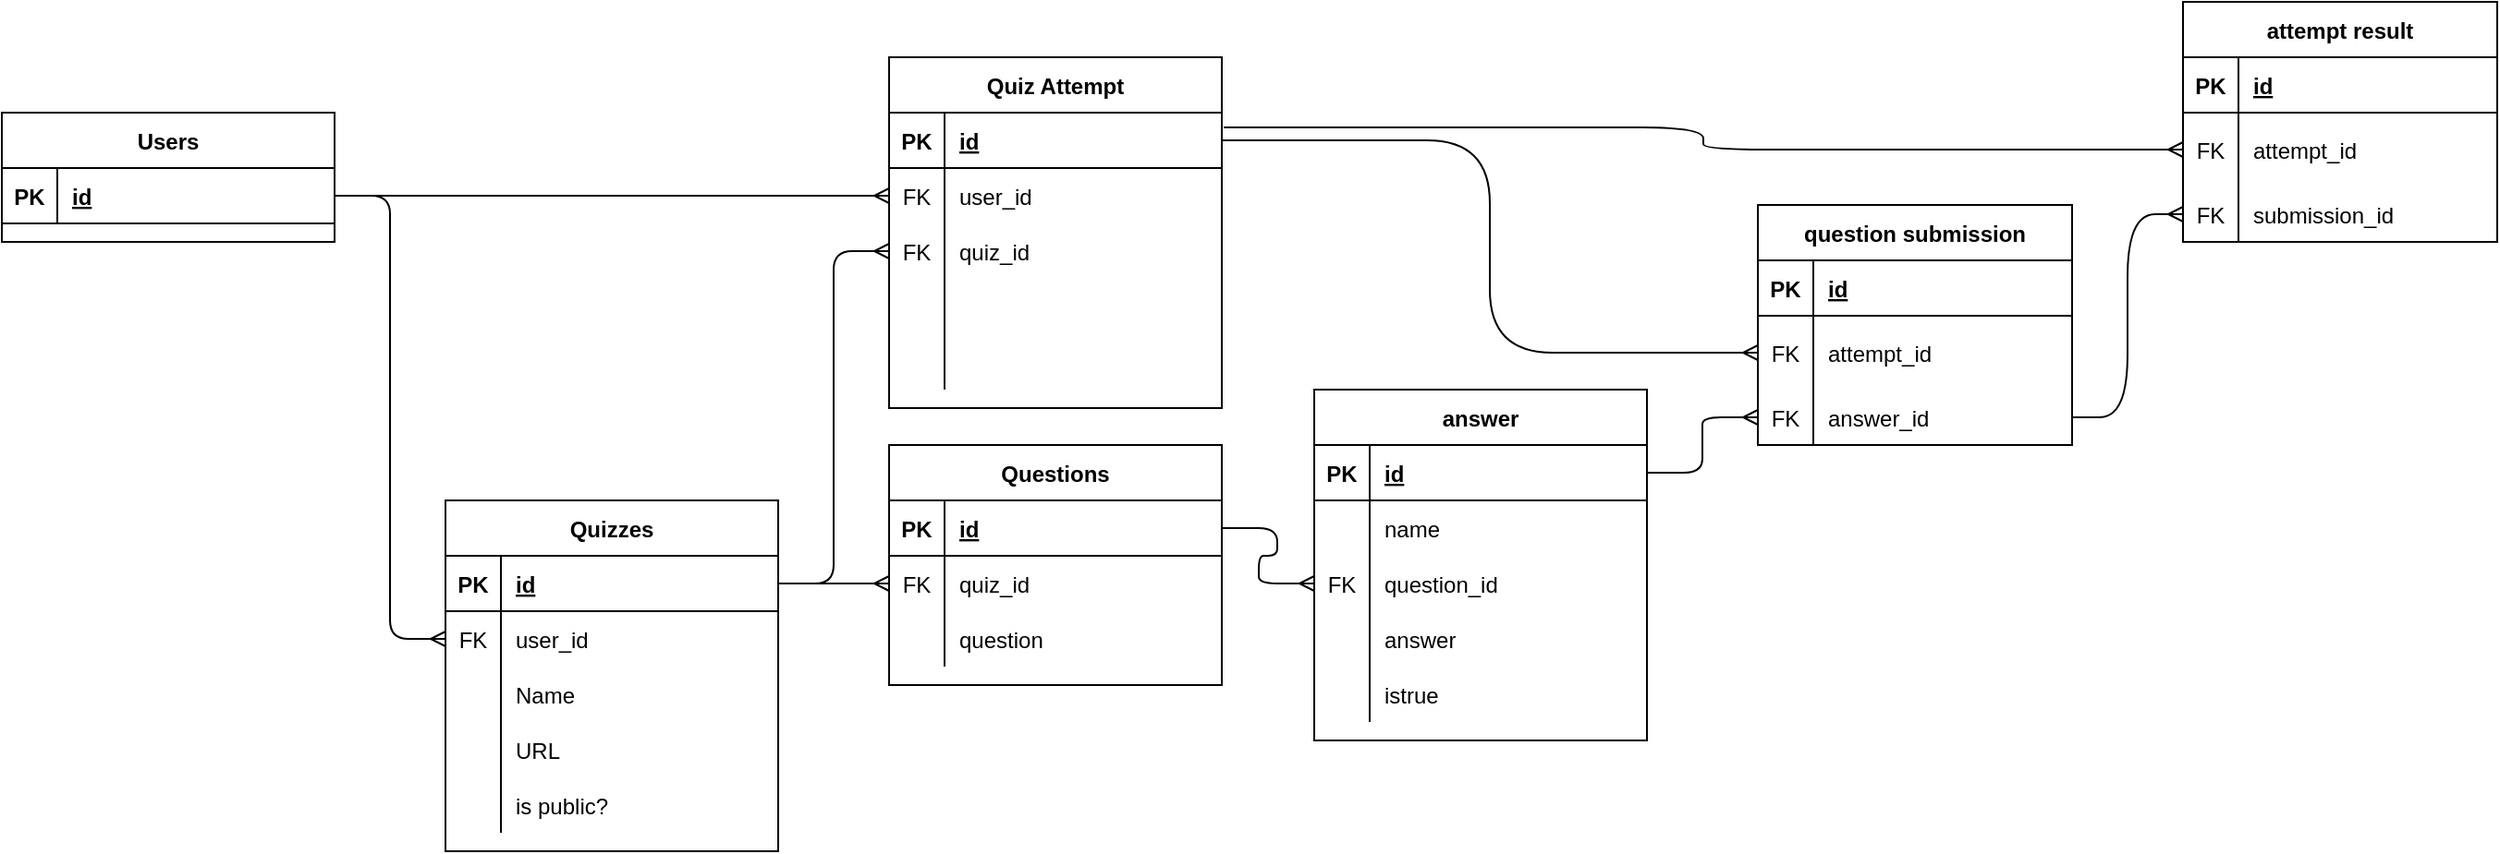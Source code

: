 <mxfile version="13.10.4" type="github">
  <diagram id="rns0u1nfgmBYsvCwoi5d" name="Page-1">
    <mxGraphModel dx="2415" dy="905" grid="1" gridSize="10" guides="1" tooltips="1" connect="1" arrows="1" fold="1" page="1" pageScale="1" pageWidth="827" pageHeight="1169" math="0" shadow="0">
      <root>
        <mxCell id="0" />
        <mxCell id="1" parent="0" />
        <mxCell id="rZR9b4DwEJ2o0DF0y7g5-1" value="Users" style="shape=table;startSize=30;container=1;collapsible=1;childLayout=tableLayout;fixedRows=1;rowLines=0;fontStyle=1;align=center;resizeLast=1;" parent="1" vertex="1">
          <mxGeometry x="-370" y="160" width="180" height="70" as="geometry" />
        </mxCell>
        <mxCell id="rZR9b4DwEJ2o0DF0y7g5-2" value="" style="shape=partialRectangle;collapsible=0;dropTarget=0;pointerEvents=0;fillColor=none;top=0;left=0;bottom=1;right=0;points=[[0,0.5],[1,0.5]];portConstraint=eastwest;" parent="rZR9b4DwEJ2o0DF0y7g5-1" vertex="1">
          <mxGeometry y="30" width="180" height="30" as="geometry" />
        </mxCell>
        <mxCell id="rZR9b4DwEJ2o0DF0y7g5-3" value="PK" style="shape=partialRectangle;connectable=0;fillColor=none;top=0;left=0;bottom=0;right=0;fontStyle=1;overflow=hidden;" parent="rZR9b4DwEJ2o0DF0y7g5-2" vertex="1">
          <mxGeometry width="30" height="30" as="geometry" />
        </mxCell>
        <mxCell id="rZR9b4DwEJ2o0DF0y7g5-4" value="id" style="shape=partialRectangle;connectable=0;fillColor=none;top=0;left=0;bottom=0;right=0;align=left;spacingLeft=6;fontStyle=5;overflow=hidden;" parent="rZR9b4DwEJ2o0DF0y7g5-2" vertex="1">
          <mxGeometry x="30" width="150" height="30" as="geometry" />
        </mxCell>
        <mxCell id="rZR9b4DwEJ2o0DF0y7g5-14" value="Quizzes" style="shape=table;startSize=30;container=1;collapsible=1;childLayout=tableLayout;fixedRows=1;rowLines=0;fontStyle=1;align=center;resizeLast=1;" parent="1" vertex="1">
          <mxGeometry x="-130" y="370" width="180" height="190" as="geometry" />
        </mxCell>
        <mxCell id="rZR9b4DwEJ2o0DF0y7g5-15" value="" style="shape=partialRectangle;collapsible=0;dropTarget=0;pointerEvents=0;fillColor=none;top=0;left=0;bottom=1;right=0;points=[[0,0.5],[1,0.5]];portConstraint=eastwest;" parent="rZR9b4DwEJ2o0DF0y7g5-14" vertex="1">
          <mxGeometry y="30" width="180" height="30" as="geometry" />
        </mxCell>
        <mxCell id="rZR9b4DwEJ2o0DF0y7g5-16" value="PK" style="shape=partialRectangle;connectable=0;fillColor=none;top=0;left=0;bottom=0;right=0;fontStyle=1;overflow=hidden;" parent="rZR9b4DwEJ2o0DF0y7g5-15" vertex="1">
          <mxGeometry width="30" height="30" as="geometry" />
        </mxCell>
        <mxCell id="rZR9b4DwEJ2o0DF0y7g5-17" value="id" style="shape=partialRectangle;connectable=0;fillColor=none;top=0;left=0;bottom=0;right=0;align=left;spacingLeft=6;fontStyle=5;overflow=hidden;" parent="rZR9b4DwEJ2o0DF0y7g5-15" vertex="1">
          <mxGeometry x="30" width="150" height="30" as="geometry" />
        </mxCell>
        <mxCell id="rZR9b4DwEJ2o0DF0y7g5-18" value="" style="shape=partialRectangle;collapsible=0;dropTarget=0;pointerEvents=0;fillColor=none;top=0;left=0;bottom=0;right=0;points=[[0,0.5],[1,0.5]];portConstraint=eastwest;" parent="rZR9b4DwEJ2o0DF0y7g5-14" vertex="1">
          <mxGeometry y="60" width="180" height="30" as="geometry" />
        </mxCell>
        <mxCell id="rZR9b4DwEJ2o0DF0y7g5-19" value="FK" style="shape=partialRectangle;connectable=0;fillColor=none;top=0;left=0;bottom=0;right=0;editable=1;overflow=hidden;" parent="rZR9b4DwEJ2o0DF0y7g5-18" vertex="1">
          <mxGeometry width="30" height="30" as="geometry" />
        </mxCell>
        <mxCell id="rZR9b4DwEJ2o0DF0y7g5-20" value="user_id" style="shape=partialRectangle;connectable=0;fillColor=none;top=0;left=0;bottom=0;right=0;align=left;spacingLeft=6;overflow=hidden;" parent="rZR9b4DwEJ2o0DF0y7g5-18" vertex="1">
          <mxGeometry x="30" width="150" height="30" as="geometry" />
        </mxCell>
        <mxCell id="rZR9b4DwEJ2o0DF0y7g5-21" value="" style="shape=partialRectangle;collapsible=0;dropTarget=0;pointerEvents=0;fillColor=none;top=0;left=0;bottom=0;right=0;points=[[0,0.5],[1,0.5]];portConstraint=eastwest;" parent="rZR9b4DwEJ2o0DF0y7g5-14" vertex="1">
          <mxGeometry y="90" width="180" height="30" as="geometry" />
        </mxCell>
        <mxCell id="rZR9b4DwEJ2o0DF0y7g5-22" value="" style="shape=partialRectangle;connectable=0;fillColor=none;top=0;left=0;bottom=0;right=0;editable=1;overflow=hidden;" parent="rZR9b4DwEJ2o0DF0y7g5-21" vertex="1">
          <mxGeometry width="30" height="30" as="geometry" />
        </mxCell>
        <mxCell id="rZR9b4DwEJ2o0DF0y7g5-23" value="Name" style="shape=partialRectangle;connectable=0;fillColor=none;top=0;left=0;bottom=0;right=0;align=left;spacingLeft=6;overflow=hidden;" parent="rZR9b4DwEJ2o0DF0y7g5-21" vertex="1">
          <mxGeometry x="30" width="150" height="30" as="geometry" />
        </mxCell>
        <mxCell id="rZR9b4DwEJ2o0DF0y7g5-24" value="" style="shape=partialRectangle;collapsible=0;dropTarget=0;pointerEvents=0;fillColor=none;top=0;left=0;bottom=0;right=0;points=[[0,0.5],[1,0.5]];portConstraint=eastwest;" parent="rZR9b4DwEJ2o0DF0y7g5-14" vertex="1">
          <mxGeometry y="120" width="180" height="30" as="geometry" />
        </mxCell>
        <mxCell id="rZR9b4DwEJ2o0DF0y7g5-25" value="" style="shape=partialRectangle;connectable=0;fillColor=none;top=0;left=0;bottom=0;right=0;editable=1;overflow=hidden;" parent="rZR9b4DwEJ2o0DF0y7g5-24" vertex="1">
          <mxGeometry width="30" height="30" as="geometry" />
        </mxCell>
        <mxCell id="rZR9b4DwEJ2o0DF0y7g5-26" value="URL" style="shape=partialRectangle;connectable=0;fillColor=none;top=0;left=0;bottom=0;right=0;align=left;spacingLeft=6;overflow=hidden;" parent="rZR9b4DwEJ2o0DF0y7g5-24" vertex="1">
          <mxGeometry x="30" width="150" height="30" as="geometry" />
        </mxCell>
        <mxCell id="eNl7Bhu4wVigswZDlccV-51" value="" style="shape=partialRectangle;collapsible=0;dropTarget=0;pointerEvents=0;fillColor=none;top=0;left=0;bottom=0;right=0;points=[[0,0.5],[1,0.5]];portConstraint=eastwest;" parent="rZR9b4DwEJ2o0DF0y7g5-14" vertex="1">
          <mxGeometry y="150" width="180" height="30" as="geometry" />
        </mxCell>
        <mxCell id="eNl7Bhu4wVigswZDlccV-52" value="" style="shape=partialRectangle;connectable=0;fillColor=none;top=0;left=0;bottom=0;right=0;editable=1;overflow=hidden;" parent="eNl7Bhu4wVigswZDlccV-51" vertex="1">
          <mxGeometry width="30" height="30" as="geometry" />
        </mxCell>
        <mxCell id="eNl7Bhu4wVigswZDlccV-53" value="is public?" style="shape=partialRectangle;connectable=0;fillColor=none;top=0;left=0;bottom=0;right=0;align=left;spacingLeft=6;overflow=hidden;" parent="eNl7Bhu4wVigswZDlccV-51" vertex="1">
          <mxGeometry x="30" width="150" height="30" as="geometry" />
        </mxCell>
        <mxCell id="rZR9b4DwEJ2o0DF0y7g5-28" value="" style="edgeStyle=entityRelationEdgeStyle;fontSize=12;html=1;endArrow=ERmany;exitX=1;exitY=0.5;exitDx=0;exitDy=0;entryX=0;entryY=0.5;entryDx=0;entryDy=0;" parent="1" source="rZR9b4DwEJ2o0DF0y7g5-2" target="rZR9b4DwEJ2o0DF0y7g5-42" edge="1">
          <mxGeometry width="100" height="100" relative="1" as="geometry">
            <mxPoint x="260" y="420" as="sourcePoint" />
            <mxPoint y="150" as="targetPoint" />
          </mxGeometry>
        </mxCell>
        <mxCell id="rZR9b4DwEJ2o0DF0y7g5-38" value="Quiz Attempt" style="shape=table;startSize=30;container=1;collapsible=1;childLayout=tableLayout;fixedRows=1;rowLines=0;fontStyle=1;align=center;resizeLast=1;" parent="1" vertex="1">
          <mxGeometry x="110" y="130" width="180" height="190" as="geometry" />
        </mxCell>
        <mxCell id="rZR9b4DwEJ2o0DF0y7g5-39" value="" style="shape=partialRectangle;collapsible=0;dropTarget=0;pointerEvents=0;fillColor=none;top=0;left=0;bottom=1;right=0;points=[[0,0.5],[1,0.5]];portConstraint=eastwest;" parent="rZR9b4DwEJ2o0DF0y7g5-38" vertex="1">
          <mxGeometry y="30" width="180" height="30" as="geometry" />
        </mxCell>
        <mxCell id="rZR9b4DwEJ2o0DF0y7g5-40" value="PK" style="shape=partialRectangle;connectable=0;fillColor=none;top=0;left=0;bottom=0;right=0;fontStyle=1;overflow=hidden;" parent="rZR9b4DwEJ2o0DF0y7g5-39" vertex="1">
          <mxGeometry width="30" height="30" as="geometry" />
        </mxCell>
        <mxCell id="rZR9b4DwEJ2o0DF0y7g5-41" value="id" style="shape=partialRectangle;connectable=0;fillColor=none;top=0;left=0;bottom=0;right=0;align=left;spacingLeft=6;fontStyle=5;overflow=hidden;" parent="rZR9b4DwEJ2o0DF0y7g5-39" vertex="1">
          <mxGeometry x="30" width="150" height="30" as="geometry" />
        </mxCell>
        <mxCell id="rZR9b4DwEJ2o0DF0y7g5-42" value="" style="shape=partialRectangle;collapsible=0;dropTarget=0;pointerEvents=0;fillColor=none;top=0;left=0;bottom=0;right=0;points=[[0,0.5],[1,0.5]];portConstraint=eastwest;" parent="rZR9b4DwEJ2o0DF0y7g5-38" vertex="1">
          <mxGeometry y="60" width="180" height="30" as="geometry" />
        </mxCell>
        <mxCell id="rZR9b4DwEJ2o0DF0y7g5-43" value="FK" style="shape=partialRectangle;connectable=0;fillColor=none;top=0;left=0;bottom=0;right=0;editable=1;overflow=hidden;" parent="rZR9b4DwEJ2o0DF0y7g5-42" vertex="1">
          <mxGeometry width="30" height="30" as="geometry" />
        </mxCell>
        <mxCell id="rZR9b4DwEJ2o0DF0y7g5-44" value="user_id" style="shape=partialRectangle;connectable=0;fillColor=none;top=0;left=0;bottom=0;right=0;align=left;spacingLeft=6;overflow=hidden;" parent="rZR9b4DwEJ2o0DF0y7g5-42" vertex="1">
          <mxGeometry x="30" width="150" height="30" as="geometry" />
        </mxCell>
        <mxCell id="rZR9b4DwEJ2o0DF0y7g5-45" value="" style="shape=partialRectangle;collapsible=0;dropTarget=0;pointerEvents=0;fillColor=none;top=0;left=0;bottom=0;right=0;points=[[0,0.5],[1,0.5]];portConstraint=eastwest;" parent="rZR9b4DwEJ2o0DF0y7g5-38" vertex="1">
          <mxGeometry y="90" width="180" height="30" as="geometry" />
        </mxCell>
        <mxCell id="rZR9b4DwEJ2o0DF0y7g5-46" value="FK" style="shape=partialRectangle;connectable=0;fillColor=none;top=0;left=0;bottom=0;right=0;editable=1;overflow=hidden;" parent="rZR9b4DwEJ2o0DF0y7g5-45" vertex="1">
          <mxGeometry width="30" height="30" as="geometry" />
        </mxCell>
        <mxCell id="rZR9b4DwEJ2o0DF0y7g5-47" value="quiz_id" style="shape=partialRectangle;connectable=0;fillColor=none;top=0;left=0;bottom=0;right=0;align=left;spacingLeft=6;overflow=hidden;" parent="rZR9b4DwEJ2o0DF0y7g5-45" vertex="1">
          <mxGeometry x="30" width="150" height="30" as="geometry" />
        </mxCell>
        <mxCell id="rZR9b4DwEJ2o0DF0y7g5-48" value="" style="shape=partialRectangle;collapsible=0;dropTarget=0;pointerEvents=0;fillColor=none;top=0;left=0;bottom=0;right=0;points=[[0,0.5],[1,0.5]];portConstraint=eastwest;" parent="rZR9b4DwEJ2o0DF0y7g5-38" vertex="1">
          <mxGeometry y="120" width="180" height="30" as="geometry" />
        </mxCell>
        <mxCell id="rZR9b4DwEJ2o0DF0y7g5-49" value="" style="shape=partialRectangle;connectable=0;fillColor=none;top=0;left=0;bottom=0;right=0;editable=1;overflow=hidden;" parent="rZR9b4DwEJ2o0DF0y7g5-48" vertex="1">
          <mxGeometry width="30" height="30" as="geometry" />
        </mxCell>
        <mxCell id="rZR9b4DwEJ2o0DF0y7g5-50" value="" style="shape=partialRectangle;connectable=0;fillColor=none;top=0;left=0;bottom=0;right=0;align=left;spacingLeft=6;overflow=hidden;" parent="rZR9b4DwEJ2o0DF0y7g5-48" vertex="1">
          <mxGeometry x="30" width="150" height="30" as="geometry" />
        </mxCell>
        <mxCell id="rZR9b4DwEJ2o0DF0y7g5-64" value="" style="shape=partialRectangle;collapsible=0;dropTarget=0;pointerEvents=0;fillColor=none;top=0;left=0;bottom=0;right=0;points=[[0,0.5],[1,0.5]];portConstraint=eastwest;" parent="rZR9b4DwEJ2o0DF0y7g5-38" vertex="1">
          <mxGeometry y="150" width="180" height="30" as="geometry" />
        </mxCell>
        <mxCell id="rZR9b4DwEJ2o0DF0y7g5-65" value="" style="shape=partialRectangle;connectable=0;fillColor=none;top=0;left=0;bottom=0;right=0;editable=1;overflow=hidden;" parent="rZR9b4DwEJ2o0DF0y7g5-64" vertex="1">
          <mxGeometry width="30" height="30" as="geometry" />
        </mxCell>
        <mxCell id="rZR9b4DwEJ2o0DF0y7g5-66" value="" style="shape=partialRectangle;connectable=0;fillColor=none;top=0;left=0;bottom=0;right=0;align=left;spacingLeft=6;overflow=hidden;" parent="rZR9b4DwEJ2o0DF0y7g5-64" vertex="1">
          <mxGeometry x="30" width="150" height="30" as="geometry" />
        </mxCell>
        <mxCell id="rZR9b4DwEJ2o0DF0y7g5-73" value="" style="edgeStyle=entityRelationEdgeStyle;fontSize=12;html=1;endArrow=ERmany;" parent="1" source="rZR9b4DwEJ2o0DF0y7g5-2" target="rZR9b4DwEJ2o0DF0y7g5-18" edge="1">
          <mxGeometry width="100" height="100" relative="1" as="geometry">
            <mxPoint x="360" y="440" as="sourcePoint" />
            <mxPoint x="-20" y="480" as="targetPoint" />
          </mxGeometry>
        </mxCell>
        <mxCell id="eNl7Bhu4wVigswZDlccV-14" value="Questions" style="shape=table;startSize=30;container=1;collapsible=1;childLayout=tableLayout;fixedRows=1;rowLines=0;fontStyle=1;align=center;resizeLast=1;" parent="1" vertex="1">
          <mxGeometry x="110" y="340" width="180" height="130" as="geometry" />
        </mxCell>
        <mxCell id="eNl7Bhu4wVigswZDlccV-15" value="" style="shape=partialRectangle;collapsible=0;dropTarget=0;pointerEvents=0;fillColor=none;top=0;left=0;bottom=1;right=0;points=[[0,0.5],[1,0.5]];portConstraint=eastwest;" parent="eNl7Bhu4wVigswZDlccV-14" vertex="1">
          <mxGeometry y="30" width="180" height="30" as="geometry" />
        </mxCell>
        <mxCell id="eNl7Bhu4wVigswZDlccV-16" value="PK" style="shape=partialRectangle;connectable=0;fillColor=none;top=0;left=0;bottom=0;right=0;fontStyle=1;overflow=hidden;" parent="eNl7Bhu4wVigswZDlccV-15" vertex="1">
          <mxGeometry width="30" height="30" as="geometry" />
        </mxCell>
        <mxCell id="eNl7Bhu4wVigswZDlccV-17" value="id" style="shape=partialRectangle;connectable=0;fillColor=none;top=0;left=0;bottom=0;right=0;align=left;spacingLeft=6;fontStyle=5;overflow=hidden;" parent="eNl7Bhu4wVigswZDlccV-15" vertex="1">
          <mxGeometry x="30" width="150" height="30" as="geometry" />
        </mxCell>
        <mxCell id="eNl7Bhu4wVigswZDlccV-18" value="" style="shape=partialRectangle;collapsible=0;dropTarget=0;pointerEvents=0;fillColor=none;top=0;left=0;bottom=0;right=0;points=[[0,0.5],[1,0.5]];portConstraint=eastwest;" parent="eNl7Bhu4wVigswZDlccV-14" vertex="1">
          <mxGeometry y="60" width="180" height="30" as="geometry" />
        </mxCell>
        <mxCell id="eNl7Bhu4wVigswZDlccV-19" value="FK" style="shape=partialRectangle;connectable=0;fillColor=none;top=0;left=0;bottom=0;right=0;editable=1;overflow=hidden;" parent="eNl7Bhu4wVigswZDlccV-18" vertex="1">
          <mxGeometry width="30" height="30" as="geometry" />
        </mxCell>
        <mxCell id="eNl7Bhu4wVigswZDlccV-20" value="quiz_id" style="shape=partialRectangle;connectable=0;fillColor=none;top=0;left=0;bottom=0;right=0;align=left;spacingLeft=6;overflow=hidden;" parent="eNl7Bhu4wVigswZDlccV-18" vertex="1">
          <mxGeometry x="30" width="150" height="30" as="geometry" />
        </mxCell>
        <mxCell id="eNl7Bhu4wVigswZDlccV-21" value="" style="shape=partialRectangle;collapsible=0;dropTarget=0;pointerEvents=0;fillColor=none;top=0;left=0;bottom=0;right=0;points=[[0,0.5],[1,0.5]];portConstraint=eastwest;" parent="eNl7Bhu4wVigswZDlccV-14" vertex="1">
          <mxGeometry y="90" width="180" height="30" as="geometry" />
        </mxCell>
        <mxCell id="eNl7Bhu4wVigswZDlccV-22" value="" style="shape=partialRectangle;connectable=0;fillColor=none;top=0;left=0;bottom=0;right=0;editable=1;overflow=hidden;" parent="eNl7Bhu4wVigswZDlccV-21" vertex="1">
          <mxGeometry width="30" height="30" as="geometry" />
        </mxCell>
        <mxCell id="eNl7Bhu4wVigswZDlccV-23" value="question" style="shape=partialRectangle;connectable=0;fillColor=none;top=0;left=0;bottom=0;right=0;align=left;spacingLeft=6;overflow=hidden;" parent="eNl7Bhu4wVigswZDlccV-21" vertex="1">
          <mxGeometry x="30" width="150" height="30" as="geometry" />
        </mxCell>
        <mxCell id="eNl7Bhu4wVigswZDlccV-54" value="question submission" style="shape=table;startSize=30;container=1;collapsible=1;childLayout=tableLayout;fixedRows=1;rowLines=0;fontStyle=1;align=center;resizeLast=1;" parent="1" vertex="1">
          <mxGeometry x="580" y="210" width="170" height="130" as="geometry" />
        </mxCell>
        <mxCell id="eNl7Bhu4wVigswZDlccV-55" value="" style="shape=partialRectangle;collapsible=0;dropTarget=0;pointerEvents=0;fillColor=none;top=0;left=0;bottom=1;right=0;points=[[0,0.5],[1,0.5]];portConstraint=eastwest;" parent="eNl7Bhu4wVigswZDlccV-54" vertex="1">
          <mxGeometry y="30" width="170" height="30" as="geometry" />
        </mxCell>
        <mxCell id="eNl7Bhu4wVigswZDlccV-56" value="PK" style="shape=partialRectangle;connectable=0;fillColor=none;top=0;left=0;bottom=0;right=0;fontStyle=1;overflow=hidden;" parent="eNl7Bhu4wVigswZDlccV-55" vertex="1">
          <mxGeometry width="30" height="30" as="geometry" />
        </mxCell>
        <mxCell id="eNl7Bhu4wVigswZDlccV-57" value="id" style="shape=partialRectangle;connectable=0;fillColor=none;top=0;left=0;bottom=0;right=0;align=left;spacingLeft=6;fontStyle=5;overflow=hidden;" parent="eNl7Bhu4wVigswZDlccV-55" vertex="1">
          <mxGeometry x="30" width="140" height="30" as="geometry" />
        </mxCell>
        <mxCell id="eNl7Bhu4wVigswZDlccV-58" value="" style="shape=partialRectangle;collapsible=0;dropTarget=0;pointerEvents=0;fillColor=none;top=0;left=0;bottom=0;right=0;points=[[0,0.5],[1,0.5]];portConstraint=eastwest;" parent="eNl7Bhu4wVigswZDlccV-54" vertex="1">
          <mxGeometry y="60" width="170" height="40" as="geometry" />
        </mxCell>
        <mxCell id="eNl7Bhu4wVigswZDlccV-59" value="FK" style="shape=partialRectangle;connectable=0;fillColor=none;top=0;left=0;bottom=0;right=0;editable=1;overflow=hidden;" parent="eNl7Bhu4wVigswZDlccV-58" vertex="1">
          <mxGeometry width="30" height="40" as="geometry" />
        </mxCell>
        <mxCell id="eNl7Bhu4wVigswZDlccV-60" value="attempt_id" style="shape=partialRectangle;connectable=0;fillColor=none;top=0;left=0;bottom=0;right=0;align=left;spacingLeft=6;overflow=hidden;" parent="eNl7Bhu4wVigswZDlccV-58" vertex="1">
          <mxGeometry x="30" width="140" height="40" as="geometry" />
        </mxCell>
        <mxCell id="eNl7Bhu4wVigswZDlccV-61" value="" style="shape=partialRectangle;collapsible=0;dropTarget=0;pointerEvents=0;fillColor=none;top=0;left=0;bottom=0;right=0;points=[[0,0.5],[1,0.5]];portConstraint=eastwest;" parent="eNl7Bhu4wVigswZDlccV-54" vertex="1">
          <mxGeometry y="100" width="170" height="30" as="geometry" />
        </mxCell>
        <mxCell id="eNl7Bhu4wVigswZDlccV-62" value="FK" style="shape=partialRectangle;connectable=0;fillColor=none;top=0;left=0;bottom=0;right=0;editable=1;overflow=hidden;" parent="eNl7Bhu4wVigswZDlccV-61" vertex="1">
          <mxGeometry width="30" height="30" as="geometry" />
        </mxCell>
        <mxCell id="eNl7Bhu4wVigswZDlccV-63" value="answer_id" style="shape=partialRectangle;connectable=0;fillColor=none;top=0;left=0;bottom=0;right=0;align=left;spacingLeft=6;overflow=hidden;" parent="eNl7Bhu4wVigswZDlccV-61" vertex="1">
          <mxGeometry x="30" width="140" height="30" as="geometry" />
        </mxCell>
        <mxCell id="eNl7Bhu4wVigswZDlccV-76" value="" style="edgeStyle=entityRelationEdgeStyle;fontSize=12;html=1;endArrow=ERmany;exitX=1;exitY=0.5;exitDx=0;exitDy=0;entryX=0;entryY=0.5;entryDx=0;entryDy=0;" parent="1" source="rZR9b4DwEJ2o0DF0y7g5-15" target="rZR9b4DwEJ2o0DF0y7g5-45" edge="1">
          <mxGeometry width="100" height="100" relative="1" as="geometry">
            <mxPoint x="220" y="470" as="sourcePoint" />
            <mxPoint x="530" y="300" as="targetPoint" />
          </mxGeometry>
        </mxCell>
        <mxCell id="eNl7Bhu4wVigswZDlccV-79" value="" style="edgeStyle=elbowEdgeStyle;fontSize=12;html=1;endArrow=ERmany;exitX=1;exitY=0.5;exitDx=0;exitDy=0;rounded=1;jumpSize=0;arcSize=68;" parent="1" source="rZR9b4DwEJ2o0DF0y7g5-39" target="eNl7Bhu4wVigswZDlccV-58" edge="1">
          <mxGeometry width="100" height="100" relative="1" as="geometry">
            <mxPoint x="380" y="175" as="sourcePoint" />
            <mxPoint x="490" y="175" as="targetPoint" />
          </mxGeometry>
        </mxCell>
        <mxCell id="eNl7Bhu4wVigswZDlccV-80" value="" style="edgeStyle=entityRelationEdgeStyle;fontSize=12;html=1;endArrow=ERmany;entryX=0;entryY=0.5;entryDx=0;entryDy=0;" parent="1" source="eNl7Bhu4wVigswZDlccV-15" target="gGaJTS9Biq2GA9kVNMcF-11" edge="1">
          <mxGeometry width="100" height="100" relative="1" as="geometry">
            <mxPoint x="370" y="420" as="sourcePoint" />
            <mxPoint x="560" y="550" as="targetPoint" />
          </mxGeometry>
        </mxCell>
        <mxCell id="eNl7Bhu4wVigswZDlccV-81" value="" style="edgeStyle=entityRelationEdgeStyle;fontSize=12;html=1;endArrow=ERmany;entryX=0;entryY=0.5;entryDx=0;entryDy=0;exitX=1;exitY=0.5;exitDx=0;exitDy=0;" parent="1" source="rZR9b4DwEJ2o0DF0y7g5-15" target="eNl7Bhu4wVigswZDlccV-18" edge="1">
          <mxGeometry width="100" height="100" relative="1" as="geometry">
            <mxPoint x="50" y="560" as="sourcePoint" />
            <mxPoint x="230" y="400" as="targetPoint" />
          </mxGeometry>
        </mxCell>
        <mxCell id="gGaJTS9Biq2GA9kVNMcF-7" value="answer" style="shape=table;startSize=30;container=1;collapsible=1;childLayout=tableLayout;fixedRows=1;rowLines=0;fontStyle=1;align=center;resizeLast=1;" vertex="1" parent="1">
          <mxGeometry x="340" y="310" width="180" height="190" as="geometry" />
        </mxCell>
        <mxCell id="gGaJTS9Biq2GA9kVNMcF-8" value="" style="shape=partialRectangle;collapsible=0;dropTarget=0;pointerEvents=0;fillColor=none;top=0;left=0;bottom=1;right=0;points=[[0,0.5],[1,0.5]];portConstraint=eastwest;" vertex="1" parent="gGaJTS9Biq2GA9kVNMcF-7">
          <mxGeometry y="30" width="180" height="30" as="geometry" />
        </mxCell>
        <mxCell id="gGaJTS9Biq2GA9kVNMcF-9" value="PK" style="shape=partialRectangle;connectable=0;fillColor=none;top=0;left=0;bottom=0;right=0;fontStyle=1;overflow=hidden;" vertex="1" parent="gGaJTS9Biq2GA9kVNMcF-8">
          <mxGeometry width="30" height="30" as="geometry" />
        </mxCell>
        <mxCell id="gGaJTS9Biq2GA9kVNMcF-10" value="id" style="shape=partialRectangle;connectable=0;fillColor=none;top=0;left=0;bottom=0;right=0;align=left;spacingLeft=6;fontStyle=5;overflow=hidden;" vertex="1" parent="gGaJTS9Biq2GA9kVNMcF-8">
          <mxGeometry x="30" width="150" height="30" as="geometry" />
        </mxCell>
        <mxCell id="gGaJTS9Biq2GA9kVNMcF-37" value="" style="shape=partialRectangle;collapsible=0;dropTarget=0;pointerEvents=0;fillColor=none;top=0;left=0;bottom=0;right=0;points=[[0,0.5],[1,0.5]];portConstraint=eastwest;" vertex="1" parent="gGaJTS9Biq2GA9kVNMcF-7">
          <mxGeometry y="60" width="180" height="30" as="geometry" />
        </mxCell>
        <mxCell id="gGaJTS9Biq2GA9kVNMcF-38" value="" style="shape=partialRectangle;connectable=0;fillColor=none;top=0;left=0;bottom=0;right=0;editable=1;overflow=hidden;" vertex="1" parent="gGaJTS9Biq2GA9kVNMcF-37">
          <mxGeometry width="30" height="30" as="geometry" />
        </mxCell>
        <mxCell id="gGaJTS9Biq2GA9kVNMcF-39" value="name" style="shape=partialRectangle;connectable=0;fillColor=none;top=0;left=0;bottom=0;right=0;align=left;spacingLeft=6;overflow=hidden;" vertex="1" parent="gGaJTS9Biq2GA9kVNMcF-37">
          <mxGeometry x="30" width="150" height="30" as="geometry" />
        </mxCell>
        <mxCell id="gGaJTS9Biq2GA9kVNMcF-11" value="" style="shape=partialRectangle;collapsible=0;dropTarget=0;pointerEvents=0;fillColor=none;top=0;left=0;bottom=0;right=0;points=[[0,0.5],[1,0.5]];portConstraint=eastwest;" vertex="1" parent="gGaJTS9Biq2GA9kVNMcF-7">
          <mxGeometry y="90" width="180" height="30" as="geometry" />
        </mxCell>
        <mxCell id="gGaJTS9Biq2GA9kVNMcF-12" value="FK" style="shape=partialRectangle;connectable=0;fillColor=none;top=0;left=0;bottom=0;right=0;editable=1;overflow=hidden;" vertex="1" parent="gGaJTS9Biq2GA9kVNMcF-11">
          <mxGeometry width="30" height="30" as="geometry" />
        </mxCell>
        <mxCell id="gGaJTS9Biq2GA9kVNMcF-13" value="question_id" style="shape=partialRectangle;connectable=0;fillColor=none;top=0;left=0;bottom=0;right=0;align=left;spacingLeft=6;overflow=hidden;" vertex="1" parent="gGaJTS9Biq2GA9kVNMcF-11">
          <mxGeometry x="30" width="150" height="30" as="geometry" />
        </mxCell>
        <mxCell id="gGaJTS9Biq2GA9kVNMcF-17" value="" style="shape=partialRectangle;collapsible=0;dropTarget=0;pointerEvents=0;fillColor=none;top=0;left=0;bottom=0;right=0;points=[[0,0.5],[1,0.5]];portConstraint=eastwest;" vertex="1" parent="gGaJTS9Biq2GA9kVNMcF-7">
          <mxGeometry y="120" width="180" height="30" as="geometry" />
        </mxCell>
        <mxCell id="gGaJTS9Biq2GA9kVNMcF-18" value="" style="shape=partialRectangle;connectable=0;fillColor=none;top=0;left=0;bottom=0;right=0;editable=1;overflow=hidden;" vertex="1" parent="gGaJTS9Biq2GA9kVNMcF-17">
          <mxGeometry width="30" height="30" as="geometry" />
        </mxCell>
        <mxCell id="gGaJTS9Biq2GA9kVNMcF-19" value="answer" style="shape=partialRectangle;connectable=0;fillColor=none;top=0;left=0;bottom=0;right=0;align=left;spacingLeft=6;overflow=hidden;" vertex="1" parent="gGaJTS9Biq2GA9kVNMcF-17">
          <mxGeometry x="30" width="150" height="30" as="geometry" />
        </mxCell>
        <mxCell id="gGaJTS9Biq2GA9kVNMcF-20" value="" style="shape=partialRectangle;collapsible=0;dropTarget=0;pointerEvents=0;fillColor=none;top=0;left=0;bottom=0;right=0;points=[[0,0.5],[1,0.5]];portConstraint=eastwest;" vertex="1" parent="gGaJTS9Biq2GA9kVNMcF-7">
          <mxGeometry y="150" width="180" height="30" as="geometry" />
        </mxCell>
        <mxCell id="gGaJTS9Biq2GA9kVNMcF-21" value="" style="shape=partialRectangle;connectable=0;fillColor=none;top=0;left=0;bottom=0;right=0;editable=1;overflow=hidden;" vertex="1" parent="gGaJTS9Biq2GA9kVNMcF-20">
          <mxGeometry width="30" height="30" as="geometry" />
        </mxCell>
        <mxCell id="gGaJTS9Biq2GA9kVNMcF-22" value="istrue" style="shape=partialRectangle;connectable=0;fillColor=none;top=0;left=0;bottom=0;right=0;align=left;spacingLeft=6;overflow=hidden;" vertex="1" parent="gGaJTS9Biq2GA9kVNMcF-20">
          <mxGeometry x="30" width="150" height="30" as="geometry" />
        </mxCell>
        <mxCell id="gGaJTS9Biq2GA9kVNMcF-23" value="" style="edgeStyle=entityRelationEdgeStyle;fontSize=12;html=1;endArrow=ERmany;entryX=0;entryY=0.5;entryDx=0;entryDy=0;exitX=1;exitY=0.5;exitDx=0;exitDy=0;" edge="1" parent="1" source="gGaJTS9Biq2GA9kVNMcF-8" target="eNl7Bhu4wVigswZDlccV-61">
          <mxGeometry width="100" height="100" relative="1" as="geometry">
            <mxPoint x="540" y="360" as="sourcePoint" />
            <mxPoint x="820" y="360" as="targetPoint" />
          </mxGeometry>
        </mxCell>
        <mxCell id="gGaJTS9Biq2GA9kVNMcF-25" value="attempt result" style="shape=table;startSize=30;container=1;collapsible=1;childLayout=tableLayout;fixedRows=1;rowLines=0;fontStyle=1;align=center;resizeLast=1;" vertex="1" parent="1">
          <mxGeometry x="810" y="100" width="170" height="130" as="geometry" />
        </mxCell>
        <mxCell id="gGaJTS9Biq2GA9kVNMcF-26" value="" style="shape=partialRectangle;collapsible=0;dropTarget=0;pointerEvents=0;fillColor=none;top=0;left=0;bottom=1;right=0;points=[[0,0.5],[1,0.5]];portConstraint=eastwest;" vertex="1" parent="gGaJTS9Biq2GA9kVNMcF-25">
          <mxGeometry y="30" width="170" height="30" as="geometry" />
        </mxCell>
        <mxCell id="gGaJTS9Biq2GA9kVNMcF-27" value="PK" style="shape=partialRectangle;connectable=0;fillColor=none;top=0;left=0;bottom=0;right=0;fontStyle=1;overflow=hidden;" vertex="1" parent="gGaJTS9Biq2GA9kVNMcF-26">
          <mxGeometry width="30" height="30" as="geometry" />
        </mxCell>
        <mxCell id="gGaJTS9Biq2GA9kVNMcF-28" value="id" style="shape=partialRectangle;connectable=0;fillColor=none;top=0;left=0;bottom=0;right=0;align=left;spacingLeft=6;fontStyle=5;overflow=hidden;" vertex="1" parent="gGaJTS9Biq2GA9kVNMcF-26">
          <mxGeometry x="30" width="140" height="30" as="geometry" />
        </mxCell>
        <mxCell id="gGaJTS9Biq2GA9kVNMcF-29" value="" style="shape=partialRectangle;collapsible=0;dropTarget=0;pointerEvents=0;fillColor=none;top=0;left=0;bottom=0;right=0;points=[[0,0.5],[1,0.5]];portConstraint=eastwest;" vertex="1" parent="gGaJTS9Biq2GA9kVNMcF-25">
          <mxGeometry y="60" width="170" height="40" as="geometry" />
        </mxCell>
        <mxCell id="gGaJTS9Biq2GA9kVNMcF-30" value="FK" style="shape=partialRectangle;connectable=0;fillColor=none;top=0;left=0;bottom=0;right=0;editable=1;overflow=hidden;" vertex="1" parent="gGaJTS9Biq2GA9kVNMcF-29">
          <mxGeometry width="30" height="40" as="geometry" />
        </mxCell>
        <mxCell id="gGaJTS9Biq2GA9kVNMcF-31" value="attempt_id" style="shape=partialRectangle;connectable=0;fillColor=none;top=0;left=0;bottom=0;right=0;align=left;spacingLeft=6;overflow=hidden;" vertex="1" parent="gGaJTS9Biq2GA9kVNMcF-29">
          <mxGeometry x="30" width="140" height="40" as="geometry" />
        </mxCell>
        <mxCell id="gGaJTS9Biq2GA9kVNMcF-32" value="" style="shape=partialRectangle;collapsible=0;dropTarget=0;pointerEvents=0;fillColor=none;top=0;left=0;bottom=0;right=0;points=[[0,0.5],[1,0.5]];portConstraint=eastwest;" vertex="1" parent="gGaJTS9Biq2GA9kVNMcF-25">
          <mxGeometry y="100" width="170" height="30" as="geometry" />
        </mxCell>
        <mxCell id="gGaJTS9Biq2GA9kVNMcF-33" value="FK" style="shape=partialRectangle;connectable=0;fillColor=none;top=0;left=0;bottom=0;right=0;editable=1;overflow=hidden;" vertex="1" parent="gGaJTS9Biq2GA9kVNMcF-32">
          <mxGeometry width="30" height="30" as="geometry" />
        </mxCell>
        <mxCell id="gGaJTS9Biq2GA9kVNMcF-34" value="submission_id" style="shape=partialRectangle;connectable=0;fillColor=none;top=0;left=0;bottom=0;right=0;align=left;spacingLeft=6;overflow=hidden;" vertex="1" parent="gGaJTS9Biq2GA9kVNMcF-32">
          <mxGeometry x="30" width="140" height="30" as="geometry" />
        </mxCell>
        <mxCell id="gGaJTS9Biq2GA9kVNMcF-35" value="" style="edgeStyle=elbowEdgeStyle;fontSize=12;html=1;endArrow=ERmany;rounded=1;jumpSize=0;arcSize=68;entryX=0;entryY=0.5;entryDx=0;entryDy=0;" edge="1" parent="1" source="eNl7Bhu4wVigswZDlccV-61" target="gGaJTS9Biq2GA9kVNMcF-32">
          <mxGeometry width="100" height="100" relative="1" as="geometry">
            <mxPoint x="760" y="290" as="sourcePoint" />
            <mxPoint x="920" y="310" as="targetPoint" />
          </mxGeometry>
        </mxCell>
        <mxCell id="gGaJTS9Biq2GA9kVNMcF-36" value="" style="edgeStyle=elbowEdgeStyle;fontSize=12;html=1;endArrow=ERmany;exitX=1.006;exitY=0.267;exitDx=0;exitDy=0;rounded=1;jumpSize=0;arcSize=68;exitPerimeter=0;entryX=0;entryY=0.5;entryDx=0;entryDy=0;" edge="1" parent="1" source="rZR9b4DwEJ2o0DF0y7g5-39" target="gGaJTS9Biq2GA9kVNMcF-29">
          <mxGeometry width="100" height="100" relative="1" as="geometry">
            <mxPoint x="350" y="120" as="sourcePoint" />
            <mxPoint x="640" y="195" as="targetPoint" />
          </mxGeometry>
        </mxCell>
      </root>
    </mxGraphModel>
  </diagram>
</mxfile>

